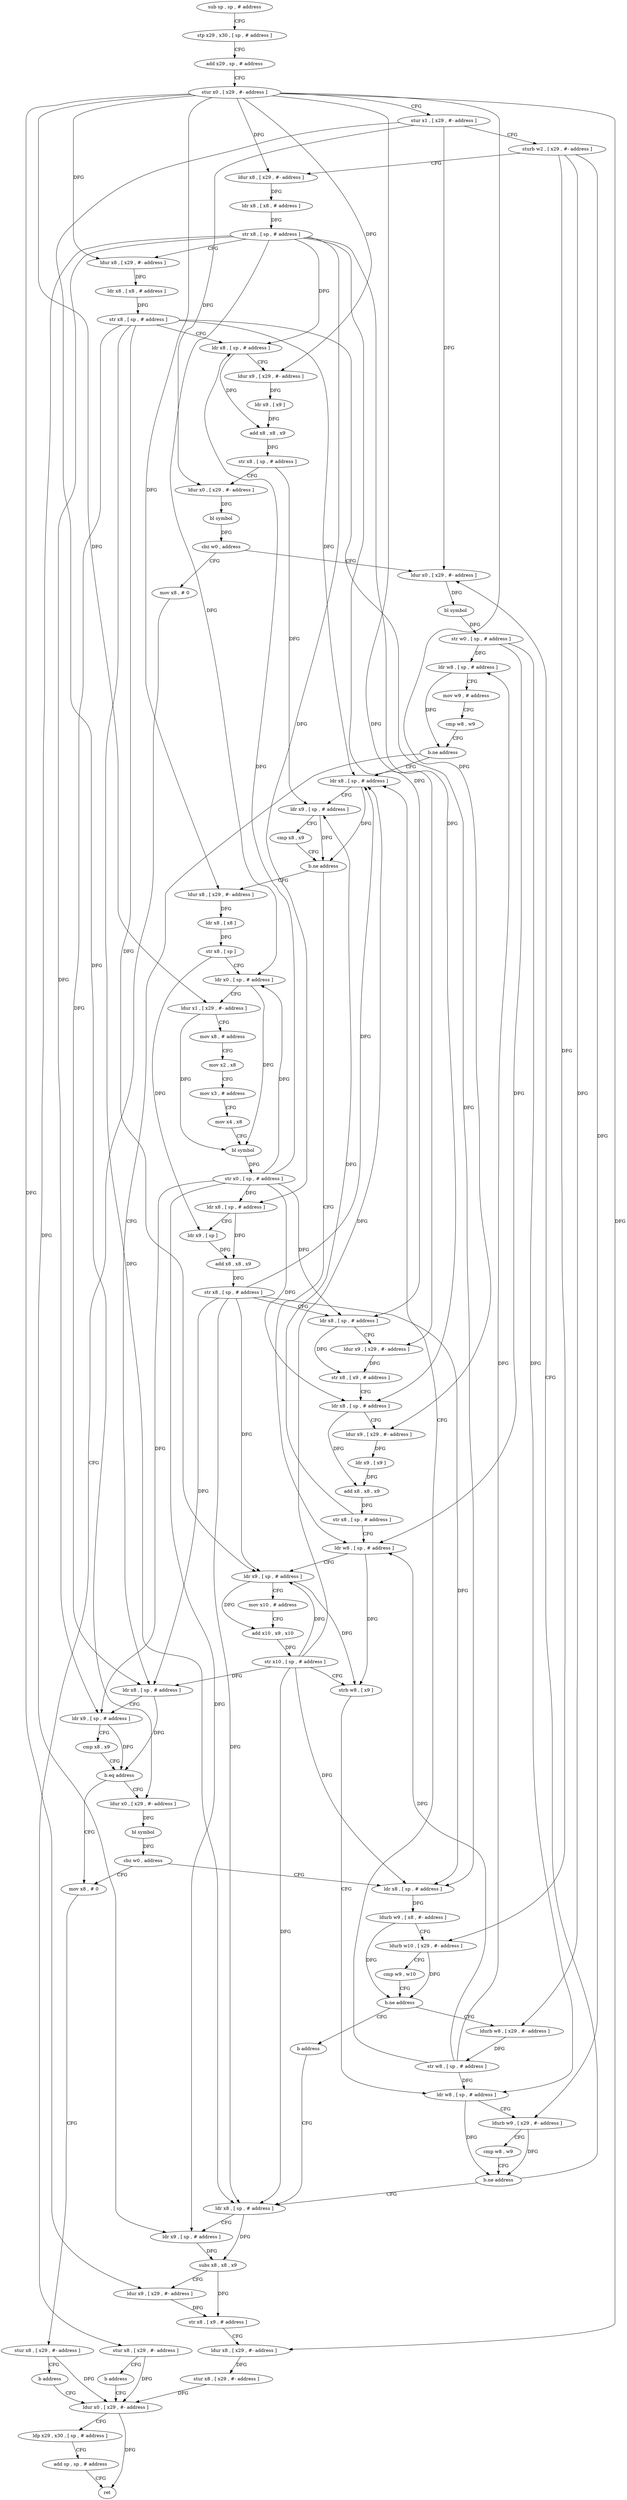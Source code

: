 digraph "func" {
"4213584" [label = "sub sp , sp , # address" ]
"4213588" [label = "stp x29 , x30 , [ sp , # address ]" ]
"4213592" [label = "add x29 , sp , # address" ]
"4213596" [label = "stur x0 , [ x29 , #- address ]" ]
"4213600" [label = "stur x1 , [ x29 , #- address ]" ]
"4213604" [label = "sturb w2 , [ x29 , #- address ]" ]
"4213608" [label = "ldur x8 , [ x29 , #- address ]" ]
"4213612" [label = "ldr x8 , [ x8 , # address ]" ]
"4213616" [label = "str x8 , [ sp , # address ]" ]
"4213620" [label = "ldur x8 , [ x29 , #- address ]" ]
"4213624" [label = "ldr x8 , [ x8 , # address ]" ]
"4213628" [label = "str x8 , [ sp , # address ]" ]
"4213632" [label = "ldr x8 , [ sp , # address ]" ]
"4213636" [label = "ldur x9 , [ x29 , #- address ]" ]
"4213640" [label = "ldr x9 , [ x9 ]" ]
"4213644" [label = "add x8 , x8 , x9" ]
"4213648" [label = "str x8 , [ sp , # address ]" ]
"4213652" [label = "ldur x0 , [ x29 , #- address ]" ]
"4213656" [label = "bl symbol" ]
"4213660" [label = "cbz w0 , address" ]
"4213676" [label = "ldur x0 , [ x29 , #- address ]" ]
"4213664" [label = "mov x8 , # 0" ]
"4213680" [label = "bl symbol" ]
"4213684" [label = "str w0 , [ sp , # address ]" ]
"4213688" [label = "ldr w8 , [ sp , # address ]" ]
"4213692" [label = "mov w9 , # address" ]
"4213696" [label = "cmp w8 , w9" ]
"4213700" [label = "b.ne address" ]
"4213776" [label = "ldr x8 , [ sp , # address ]" ]
"4213704" [label = "ldr x8 , [ sp , # address ]" ]
"4213668" [label = "stur x8 , [ x29 , #- address ]" ]
"4213672" [label = "b address" ]
"4213952" [label = "ldur x0 , [ x29 , #- address ]" ]
"4213780" [label = "ldr x9 , [ sp , # address ]" ]
"4213784" [label = "cmp x8 , x9" ]
"4213788" [label = "b.ne address" ]
"4213884" [label = "ldr w8 , [ sp , # address ]" ]
"4213792" [label = "ldur x8 , [ x29 , #- address ]" ]
"4213708" [label = "ldr x9 , [ sp , # address ]" ]
"4213712" [label = "cmp x8 , x9" ]
"4213716" [label = "b.eq address" ]
"4213732" [label = "mov x8 , # 0" ]
"4213720" [label = "ldur x0 , [ x29 , #- address ]" ]
"4213956" [label = "ldp x29 , x30 , [ sp , # address ]" ]
"4213960" [label = "add sp , sp , # address" ]
"4213964" [label = "ret" ]
"4213888" [label = "ldr x9 , [ sp , # address ]" ]
"4213892" [label = "mov x10 , # address" ]
"4213896" [label = "add x10 , x9 , x10" ]
"4213900" [label = "str x10 , [ sp , # address ]" ]
"4213904" [label = "strb w8 , [ x9 ]" ]
"4213908" [label = "ldr w8 , [ sp , # address ]" ]
"4213912" [label = "ldurb w9 , [ x29 , #- address ]" ]
"4213916" [label = "cmp w8 , w9" ]
"4213920" [label = "b.ne address" ]
"4213924" [label = "ldr x8 , [ sp , # address ]" ]
"4213796" [label = "ldr x8 , [ x8 ]" ]
"4213800" [label = "str x8 , [ sp ]" ]
"4213804" [label = "ldr x0 , [ sp , # address ]" ]
"4213808" [label = "ldur x1 , [ x29 , #- address ]" ]
"4213812" [label = "mov x8 , # address" ]
"4213816" [label = "mov x2 , x8" ]
"4213820" [label = "mov x3 , # address" ]
"4213824" [label = "mov x4 , x8" ]
"4213828" [label = "bl symbol" ]
"4213832" [label = "str x0 , [ sp , # address ]" ]
"4213836" [label = "ldr x8 , [ sp , # address ]" ]
"4213840" [label = "ldr x9 , [ sp ]" ]
"4213844" [label = "add x8 , x8 , x9" ]
"4213848" [label = "str x8 , [ sp , # address ]" ]
"4213852" [label = "ldr x8 , [ sp , # address ]" ]
"4213856" [label = "ldur x9 , [ x29 , #- address ]" ]
"4213860" [label = "str x8 , [ x9 , # address ]" ]
"4213864" [label = "ldr x8 , [ sp , # address ]" ]
"4213868" [label = "ldur x9 , [ x29 , #- address ]" ]
"4213872" [label = "ldr x9 , [ x9 ]" ]
"4213876" [label = "add x8 , x8 , x9" ]
"4213880" [label = "str x8 , [ sp , # address ]" ]
"4213736" [label = "stur x8 , [ x29 , #- address ]" ]
"4213740" [label = "b address" ]
"4213724" [label = "bl symbol" ]
"4213728" [label = "cbz w0 , address" ]
"4213744" [label = "ldr x8 , [ sp , # address ]" ]
"4213928" [label = "ldr x9 , [ sp , # address ]" ]
"4213932" [label = "subs x8 , x8 , x9" ]
"4213936" [label = "ldur x9 , [ x29 , #- address ]" ]
"4213940" [label = "str x8 , [ x9 , # address ]" ]
"4213944" [label = "ldur x8 , [ x29 , #- address ]" ]
"4213948" [label = "stur x8 , [ x29 , #- address ]" ]
"4213748" [label = "ldurb w9 , [ x8 , #- address ]" ]
"4213752" [label = "ldurb w10 , [ x29 , #- address ]" ]
"4213756" [label = "cmp w9 , w10" ]
"4213760" [label = "b.ne address" ]
"4213768" [label = "ldurb w8 , [ x29 , #- address ]" ]
"4213764" [label = "b address" ]
"4213772" [label = "str w8 , [ sp , # address ]" ]
"4213584" -> "4213588" [ label = "CFG" ]
"4213588" -> "4213592" [ label = "CFG" ]
"4213592" -> "4213596" [ label = "CFG" ]
"4213596" -> "4213600" [ label = "CFG" ]
"4213596" -> "4213608" [ label = "DFG" ]
"4213596" -> "4213620" [ label = "DFG" ]
"4213596" -> "4213636" [ label = "DFG" ]
"4213596" -> "4213792" [ label = "DFG" ]
"4213596" -> "4213808" [ label = "DFG" ]
"4213596" -> "4213856" [ label = "DFG" ]
"4213596" -> "4213868" [ label = "DFG" ]
"4213596" -> "4213936" [ label = "DFG" ]
"4213596" -> "4213944" [ label = "DFG" ]
"4213600" -> "4213604" [ label = "CFG" ]
"4213600" -> "4213652" [ label = "DFG" ]
"4213600" -> "4213676" [ label = "DFG" ]
"4213600" -> "4213720" [ label = "DFG" ]
"4213604" -> "4213608" [ label = "CFG" ]
"4213604" -> "4213912" [ label = "DFG" ]
"4213604" -> "4213752" [ label = "DFG" ]
"4213604" -> "4213768" [ label = "DFG" ]
"4213608" -> "4213612" [ label = "DFG" ]
"4213612" -> "4213616" [ label = "DFG" ]
"4213616" -> "4213620" [ label = "CFG" ]
"4213616" -> "4213632" [ label = "DFG" ]
"4213616" -> "4213708" [ label = "DFG" ]
"4213616" -> "4213804" [ label = "DFG" ]
"4213616" -> "4213836" [ label = "DFG" ]
"4213616" -> "4213852" [ label = "DFG" ]
"4213616" -> "4213864" [ label = "DFG" ]
"4213616" -> "4213928" [ label = "DFG" ]
"4213620" -> "4213624" [ label = "DFG" ]
"4213624" -> "4213628" [ label = "DFG" ]
"4213628" -> "4213632" [ label = "CFG" ]
"4213628" -> "4213776" [ label = "DFG" ]
"4213628" -> "4213704" [ label = "DFG" ]
"4213628" -> "4213888" [ label = "DFG" ]
"4213628" -> "4213924" [ label = "DFG" ]
"4213628" -> "4213744" [ label = "DFG" ]
"4213632" -> "4213636" [ label = "CFG" ]
"4213632" -> "4213644" [ label = "DFG" ]
"4213636" -> "4213640" [ label = "DFG" ]
"4213640" -> "4213644" [ label = "DFG" ]
"4213644" -> "4213648" [ label = "DFG" ]
"4213648" -> "4213652" [ label = "CFG" ]
"4213648" -> "4213780" [ label = "DFG" ]
"4213652" -> "4213656" [ label = "DFG" ]
"4213656" -> "4213660" [ label = "DFG" ]
"4213660" -> "4213676" [ label = "CFG" ]
"4213660" -> "4213664" [ label = "CFG" ]
"4213676" -> "4213680" [ label = "DFG" ]
"4213664" -> "4213668" [ label = "CFG" ]
"4213680" -> "4213684" [ label = "DFG" ]
"4213684" -> "4213688" [ label = "DFG" ]
"4213684" -> "4213884" [ label = "DFG" ]
"4213684" -> "4213908" [ label = "DFG" ]
"4213688" -> "4213692" [ label = "CFG" ]
"4213688" -> "4213700" [ label = "DFG" ]
"4213692" -> "4213696" [ label = "CFG" ]
"4213696" -> "4213700" [ label = "CFG" ]
"4213700" -> "4213776" [ label = "CFG" ]
"4213700" -> "4213704" [ label = "CFG" ]
"4213776" -> "4213780" [ label = "CFG" ]
"4213776" -> "4213788" [ label = "DFG" ]
"4213704" -> "4213708" [ label = "CFG" ]
"4213704" -> "4213716" [ label = "DFG" ]
"4213668" -> "4213672" [ label = "CFG" ]
"4213668" -> "4213952" [ label = "DFG" ]
"4213672" -> "4213952" [ label = "CFG" ]
"4213952" -> "4213956" [ label = "CFG" ]
"4213952" -> "4213964" [ label = "DFG" ]
"4213780" -> "4213784" [ label = "CFG" ]
"4213780" -> "4213788" [ label = "DFG" ]
"4213784" -> "4213788" [ label = "CFG" ]
"4213788" -> "4213884" [ label = "CFG" ]
"4213788" -> "4213792" [ label = "CFG" ]
"4213884" -> "4213888" [ label = "CFG" ]
"4213884" -> "4213904" [ label = "DFG" ]
"4213792" -> "4213796" [ label = "DFG" ]
"4213708" -> "4213712" [ label = "CFG" ]
"4213708" -> "4213716" [ label = "DFG" ]
"4213712" -> "4213716" [ label = "CFG" ]
"4213716" -> "4213732" [ label = "CFG" ]
"4213716" -> "4213720" [ label = "CFG" ]
"4213732" -> "4213736" [ label = "CFG" ]
"4213720" -> "4213724" [ label = "DFG" ]
"4213956" -> "4213960" [ label = "CFG" ]
"4213960" -> "4213964" [ label = "CFG" ]
"4213888" -> "4213892" [ label = "CFG" ]
"4213888" -> "4213896" [ label = "DFG" ]
"4213888" -> "4213904" [ label = "DFG" ]
"4213892" -> "4213896" [ label = "CFG" ]
"4213896" -> "4213900" [ label = "DFG" ]
"4213900" -> "4213904" [ label = "CFG" ]
"4213900" -> "4213776" [ label = "DFG" ]
"4213900" -> "4213704" [ label = "DFG" ]
"4213900" -> "4213888" [ label = "DFG" ]
"4213900" -> "4213924" [ label = "DFG" ]
"4213900" -> "4213744" [ label = "DFG" ]
"4213904" -> "4213908" [ label = "CFG" ]
"4213908" -> "4213912" [ label = "CFG" ]
"4213908" -> "4213920" [ label = "DFG" ]
"4213912" -> "4213916" [ label = "CFG" ]
"4213912" -> "4213920" [ label = "DFG" ]
"4213916" -> "4213920" [ label = "CFG" ]
"4213920" -> "4213676" [ label = "CFG" ]
"4213920" -> "4213924" [ label = "CFG" ]
"4213924" -> "4213928" [ label = "CFG" ]
"4213924" -> "4213932" [ label = "DFG" ]
"4213796" -> "4213800" [ label = "DFG" ]
"4213800" -> "4213804" [ label = "CFG" ]
"4213800" -> "4213840" [ label = "DFG" ]
"4213804" -> "4213808" [ label = "CFG" ]
"4213804" -> "4213828" [ label = "DFG" ]
"4213808" -> "4213812" [ label = "CFG" ]
"4213808" -> "4213828" [ label = "DFG" ]
"4213812" -> "4213816" [ label = "CFG" ]
"4213816" -> "4213820" [ label = "CFG" ]
"4213820" -> "4213824" [ label = "CFG" ]
"4213824" -> "4213828" [ label = "CFG" ]
"4213828" -> "4213832" [ label = "DFG" ]
"4213832" -> "4213836" [ label = "DFG" ]
"4213832" -> "4213632" [ label = "DFG" ]
"4213832" -> "4213708" [ label = "DFG" ]
"4213832" -> "4213804" [ label = "DFG" ]
"4213832" -> "4213852" [ label = "DFG" ]
"4213832" -> "4213864" [ label = "DFG" ]
"4213832" -> "4213928" [ label = "DFG" ]
"4213836" -> "4213840" [ label = "CFG" ]
"4213836" -> "4213844" [ label = "DFG" ]
"4213840" -> "4213844" [ label = "DFG" ]
"4213844" -> "4213848" [ label = "DFG" ]
"4213848" -> "4213852" [ label = "CFG" ]
"4213848" -> "4213776" [ label = "DFG" ]
"4213848" -> "4213704" [ label = "DFG" ]
"4213848" -> "4213888" [ label = "DFG" ]
"4213848" -> "4213924" [ label = "DFG" ]
"4213848" -> "4213744" [ label = "DFG" ]
"4213852" -> "4213856" [ label = "CFG" ]
"4213852" -> "4213860" [ label = "DFG" ]
"4213856" -> "4213860" [ label = "DFG" ]
"4213860" -> "4213864" [ label = "CFG" ]
"4213864" -> "4213868" [ label = "CFG" ]
"4213864" -> "4213876" [ label = "DFG" ]
"4213868" -> "4213872" [ label = "DFG" ]
"4213872" -> "4213876" [ label = "DFG" ]
"4213876" -> "4213880" [ label = "DFG" ]
"4213880" -> "4213884" [ label = "CFG" ]
"4213880" -> "4213780" [ label = "DFG" ]
"4213736" -> "4213740" [ label = "CFG" ]
"4213736" -> "4213952" [ label = "DFG" ]
"4213740" -> "4213952" [ label = "CFG" ]
"4213724" -> "4213728" [ label = "DFG" ]
"4213728" -> "4213744" [ label = "CFG" ]
"4213728" -> "4213732" [ label = "CFG" ]
"4213744" -> "4213748" [ label = "DFG" ]
"4213928" -> "4213932" [ label = "DFG" ]
"4213932" -> "4213936" [ label = "CFG" ]
"4213932" -> "4213940" [ label = "DFG" ]
"4213936" -> "4213940" [ label = "DFG" ]
"4213940" -> "4213944" [ label = "CFG" ]
"4213944" -> "4213948" [ label = "DFG" ]
"4213948" -> "4213952" [ label = "DFG" ]
"4213748" -> "4213752" [ label = "CFG" ]
"4213748" -> "4213760" [ label = "DFG" ]
"4213752" -> "4213756" [ label = "CFG" ]
"4213752" -> "4213760" [ label = "DFG" ]
"4213756" -> "4213760" [ label = "CFG" ]
"4213760" -> "4213768" [ label = "CFG" ]
"4213760" -> "4213764" [ label = "CFG" ]
"4213768" -> "4213772" [ label = "DFG" ]
"4213764" -> "4213924" [ label = "CFG" ]
"4213772" -> "4213776" [ label = "CFG" ]
"4213772" -> "4213688" [ label = "DFG" ]
"4213772" -> "4213884" [ label = "DFG" ]
"4213772" -> "4213908" [ label = "DFG" ]
}
